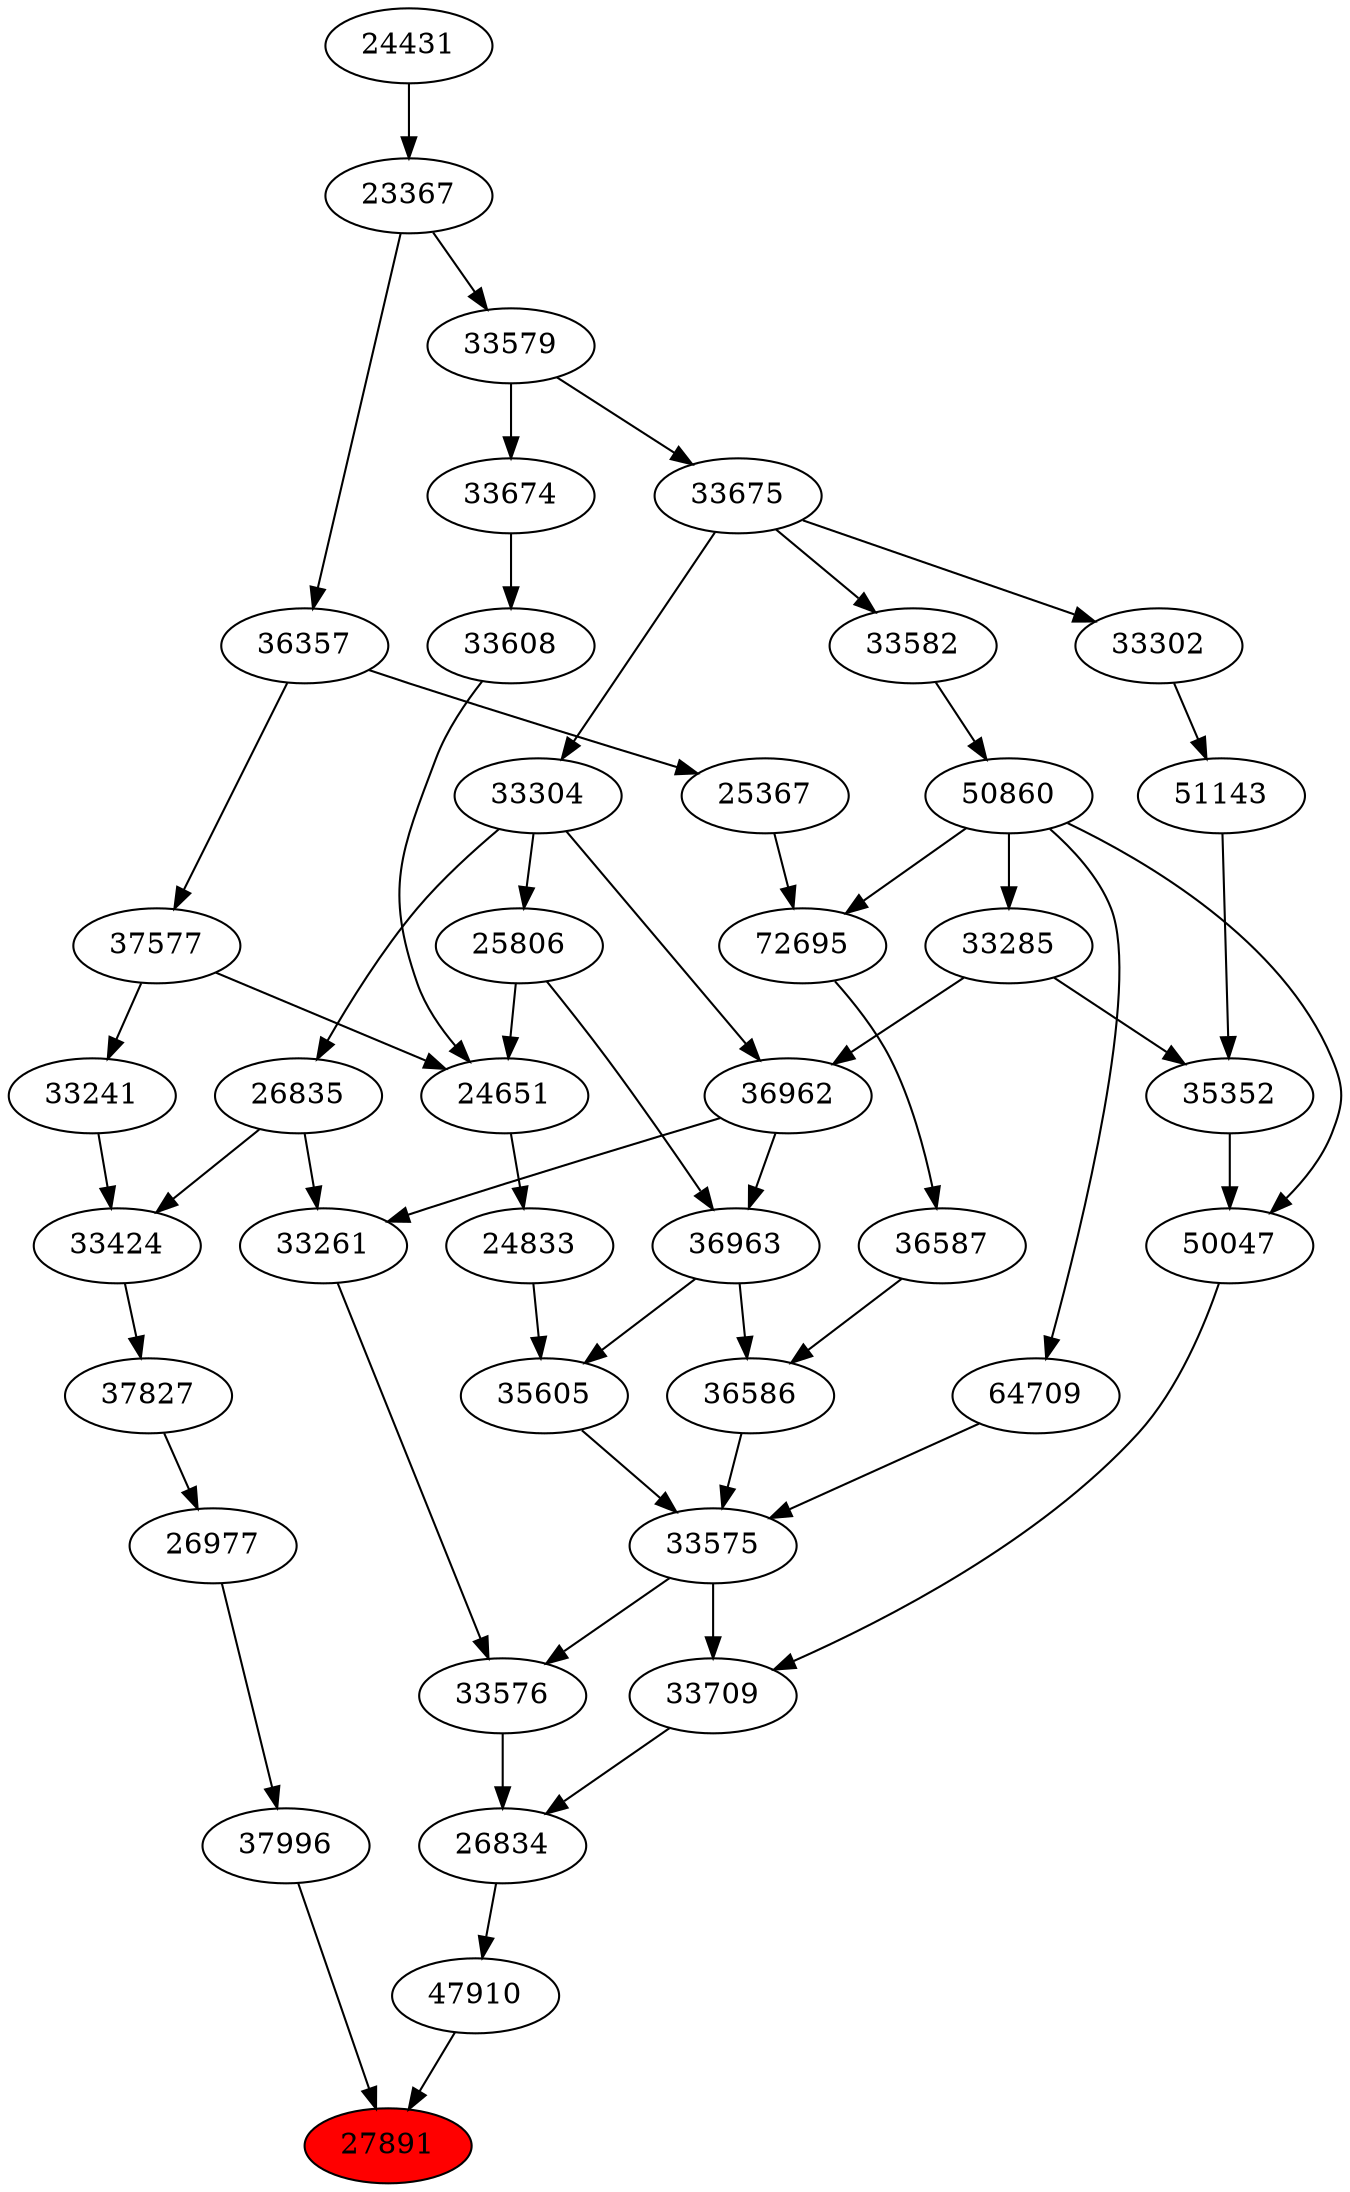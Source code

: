 strict digraph{ 
27891 [label="27891" fillcolor=red style=filled]
37996 -> 27891
47910 -> 27891
37996 [label="37996"]
26977 -> 37996
47910 [label="47910"]
26834 -> 47910
26977 [label="26977"]
37827 -> 26977
26834 [label="26834"]
33709 -> 26834
33576 -> 26834
37827 [label="37827"]
33424 -> 37827
33709 [label="33709"]
50047 -> 33709
33575 -> 33709
33576 [label="33576"]
33575 -> 33576
33261 -> 33576
33424 [label="33424"]
33241 -> 33424
26835 -> 33424
50047 [label="50047"]
35352 -> 50047
50860 -> 50047
33575 [label="33575"]
36586 -> 33575
35605 -> 33575
64709 -> 33575
33261 [label="33261"]
36962 -> 33261
26835 -> 33261
33241 [label="33241"]
37577 -> 33241
26835 [label="26835"]
33304 -> 26835
35352 [label="35352"]
33285 -> 35352
51143 -> 35352
50860 [label="50860"]
33582 -> 50860
36586 [label="36586"]
36587 -> 36586
36963 -> 36586
35605 [label="35605"]
24833 -> 35605
36963 -> 35605
64709 [label="64709"]
50860 -> 64709
36962 [label="36962"]
33285 -> 36962
33304 -> 36962
37577 [label="37577"]
36357 -> 37577
33304 [label="33304"]
33675 -> 33304
33285 [label="33285"]
50860 -> 33285
51143 [label="51143"]
33302 -> 51143
33582 [label="33582"]
33675 -> 33582
36587 [label="36587"]
72695 -> 36587
36963 [label="36963"]
36962 -> 36963
25806 -> 36963
24833 [label="24833"]
24651 -> 24833
36357 [label="36357"]
23367 -> 36357
33675 [label="33675"]
33579 -> 33675
33302 [label="33302"]
33675 -> 33302
72695 [label="72695"]
50860 -> 72695
25367 -> 72695
25806 [label="25806"]
33304 -> 25806
24651 [label="24651"]
25806 -> 24651
33608 -> 24651
37577 -> 24651
23367 [label="23367"]
24431 -> 23367
33579 [label="33579"]
23367 -> 33579
25367 [label="25367"]
36357 -> 25367
33608 [label="33608"]
33674 -> 33608
24431 [label="24431"]
33674 [label="33674"]
33579 -> 33674
}